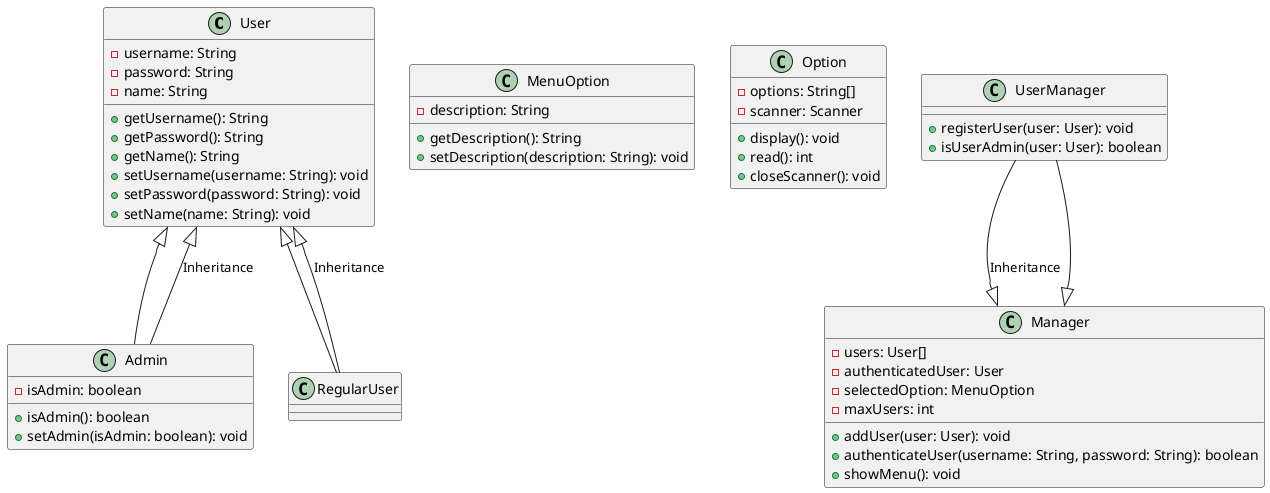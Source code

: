 @startuml Inheritance
class User {
  -username: String
  -password: String
  -name: String
  +getUsername(): String
  +getPassword(): String
  +getName(): String
  +setUsername(username: String): void
  +setPassword(password: String): void
  +setName(name: String): void
}

class Admin {
  -isAdmin: boolean
  +isAdmin(): boolean
  +setAdmin(isAdmin: boolean): void
}

class RegularUser {
}

class MenuOption {
  -description: String
  +getDescription(): String
  +setDescription(description: String): void
}
class Option {
  -options: String[]
  -scanner: Scanner
  +display(): void
  +read(): int
  +closeScanner(): void
}

class UserManager {
  +registerUser(user: User): void
  +isUserAdmin(user: User): boolean
}


class Manager {
  -users: User[]
  -authenticatedUser: User
  -selectedOption: MenuOption
  -maxUsers: int
  +addUser(user: User): void
  +authenticateUser(username: String, password: String): boolean
  +showMenu(): void
}


User <|-- Admin
User <|-- RegularUser
Manager <|-- UserManager

Admin --|> User: Inheritance
UserManager --|> Manager: Inheritance
RegularUser --|> User: Inheritance


@enduml